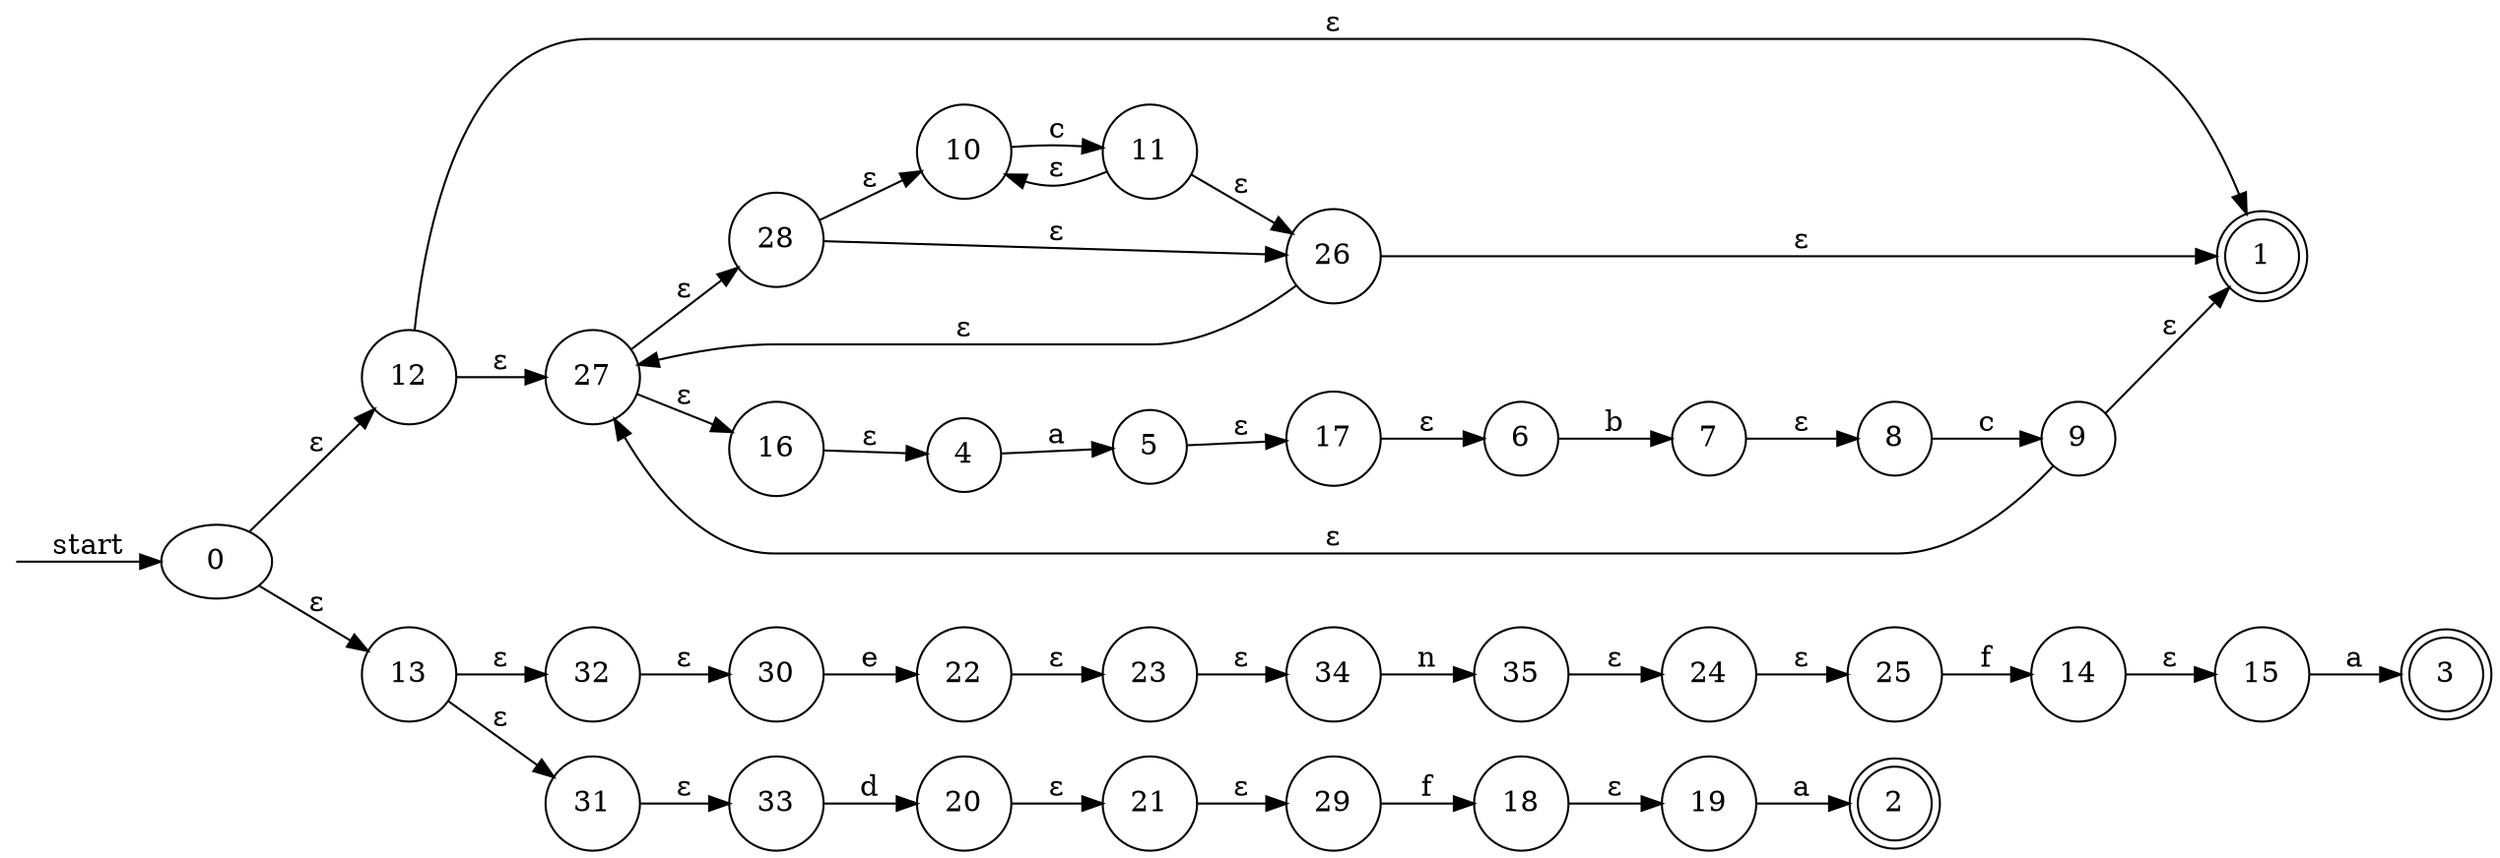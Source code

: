 digraph enfa {
    rankdir = LR;
    __start [style = invis, shape = point];
    __start -> "0" [ label = "start" ];
    node [shape = doublecircle]; "1" "2" "3"
    node [shape = circle];
    "4" -> "5" [ label = "a" ];
    "0" -> "12" [ label = "&epsilon;" ];
    "0" -> "13" [ label = "&epsilon;" ];
    "18" -> "19" [ label = "&epsilon;" ];
    "6" -> "7" [ label = "b" ];
    "21" -> "29" [ label = "&epsilon;" ];
    "8" -> "9" [ label = "c" ];
    "35" -> "24" [ label = "&epsilon;" ];
    "30" -> "22" [ label = "e" ];
    "10" -> "11" [ label = "c" ];
    "16" -> "4" [ label = "&epsilon;" ];
    "14" -> "15" [ label = "&epsilon;" ];
    "17" -> "6" [ label = "&epsilon;" ];
    "20" -> "21" [ label = "&epsilon;" ];
    "22" -> "23" [ label = "&epsilon;" ];
    "34" -> "35" [ label = "n" ];
    "24" -> "25" [ label = "&epsilon;" ];
    "26" -> "27" [ label = "&epsilon;" ];
    "26" -> "1" [ label = "&epsilon;" ];
    "32" -> "30" [ label = "&epsilon;" ];
    "33" -> "20" [ label = "d" ];
    "5" -> "17" [ label = "&epsilon;" ];
    "27" -> "16" [ label = "&epsilon;" ];
    "27" -> "28" [ label = "&epsilon;" ];
    "7" -> "8" [ label = "&epsilon;" ];
    "13" -> "31" [ label = "&epsilon;" ];
    "13" -> "32" [ label = "&epsilon;" ];
    "28" -> "10" [ label = "&epsilon;" ];
    "28" -> "26" [ label = "&epsilon;" ];
    "11" -> "10" [ label = "&epsilon;" ];
    "11" -> "26" [ label = "&epsilon;" ];
    "31" -> "33" [ label = "&epsilon;" ];
    "9" -> "27" [ label = "&epsilon;" ];
    "9" -> "1" [ label = "&epsilon;" ];
    "12" -> "27" [ label = "&epsilon;" ];
    "12" -> "1" [ label = "&epsilon;" ];
    "29" -> "18" [ label = "f" ];
    "19" -> "2" [ label = "a" ];
    "23" -> "34" [ label = "&epsilon;" ];
    "25" -> "14" [ label = "f" ];
    "15" -> "3" [ label = "a" ];
}
